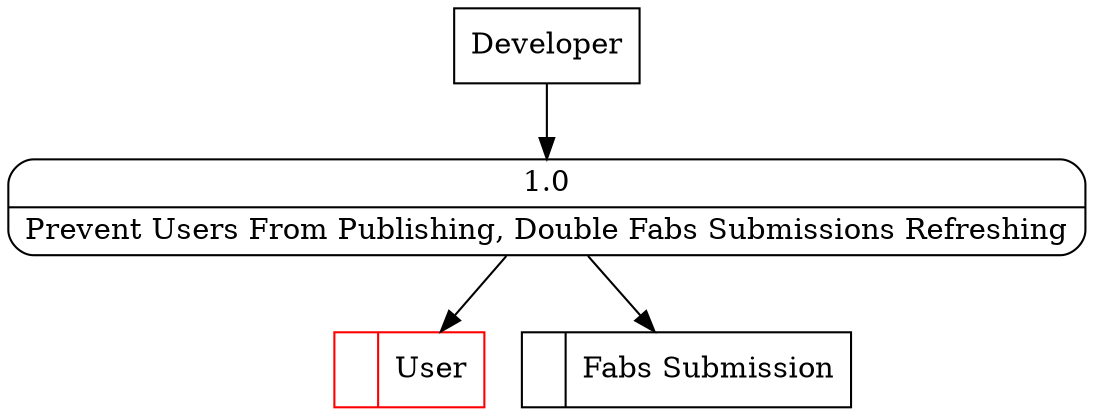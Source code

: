digraph dfd2{ 
node[shape=record]
200 [label="<f0>  |<f1> User " color=red];
201 [label="<f0>  |<f1> Fabs Submission " ];
202 [label="Developer" shape=box];
203 [label="{<f0> 1.0|<f1> Prevent Users From Publishing, Double Fabs Submissions Refreshing }" shape=Mrecord];
202 -> 203
203 -> 200
203 -> 201
}